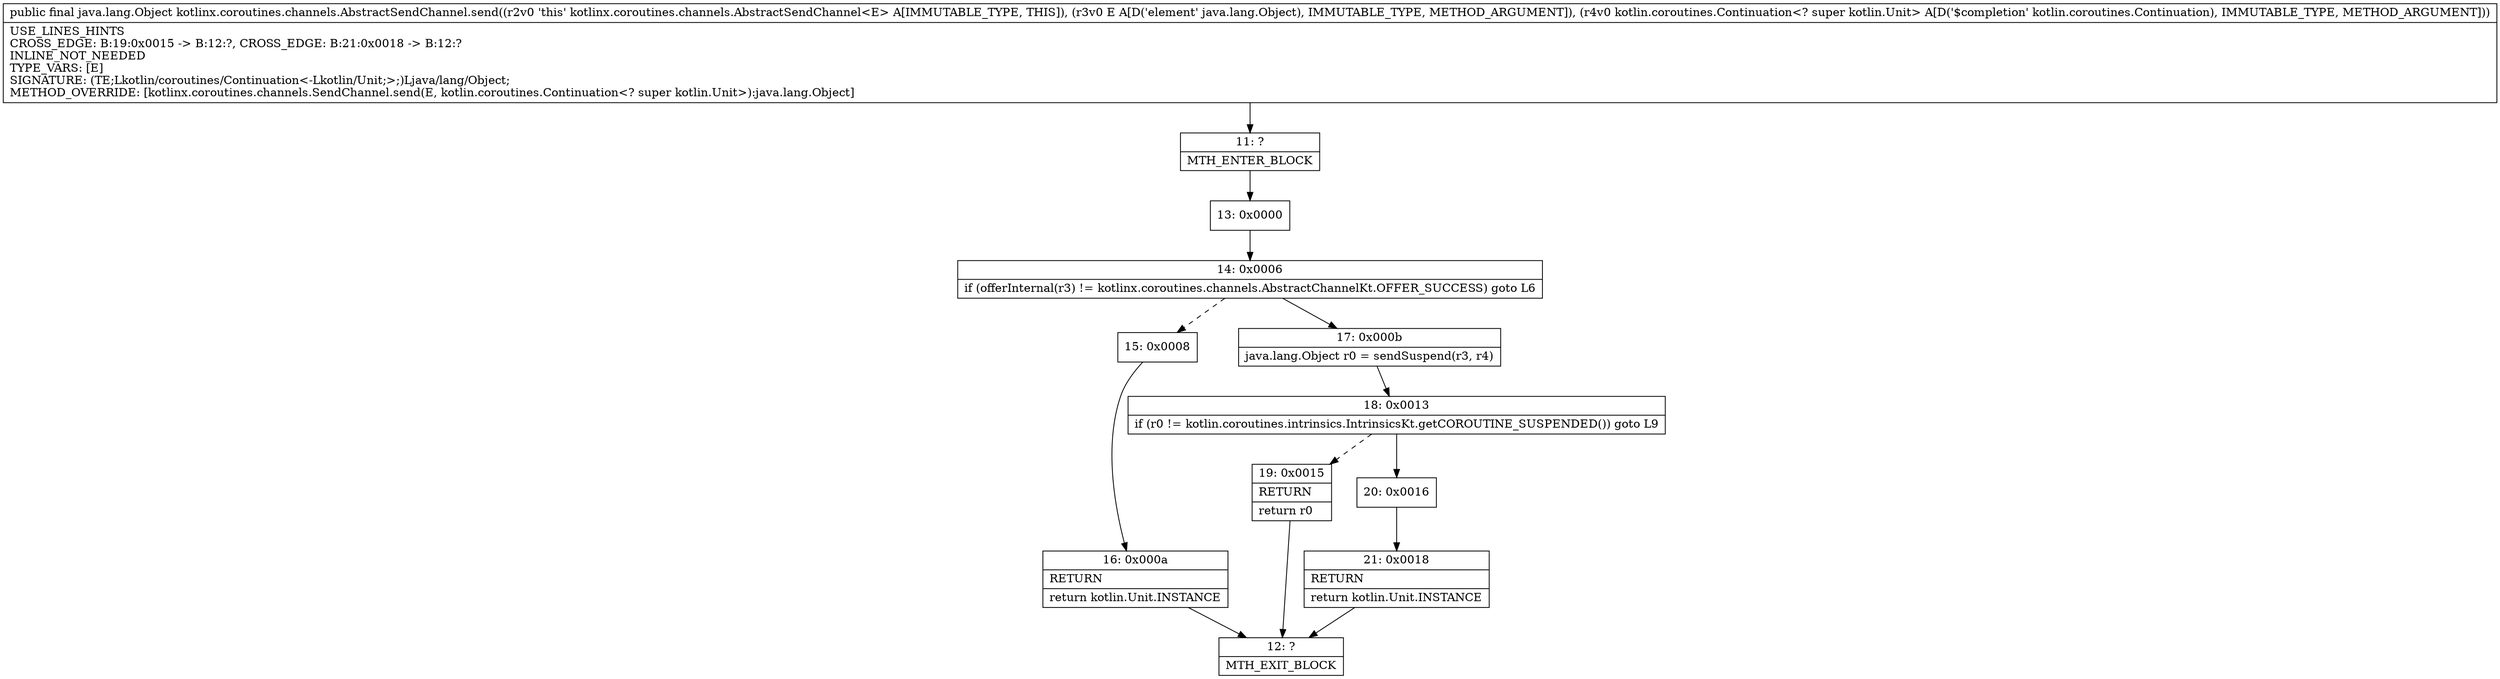 digraph "CFG forkotlinx.coroutines.channels.AbstractSendChannel.send(Ljava\/lang\/Object;Lkotlin\/coroutines\/Continuation;)Ljava\/lang\/Object;" {
Node_11 [shape=record,label="{11\:\ ?|MTH_ENTER_BLOCK\l}"];
Node_13 [shape=record,label="{13\:\ 0x0000}"];
Node_14 [shape=record,label="{14\:\ 0x0006|if (offerInternal(r3) != kotlinx.coroutines.channels.AbstractChannelKt.OFFER_SUCCESS) goto L6\l}"];
Node_15 [shape=record,label="{15\:\ 0x0008}"];
Node_16 [shape=record,label="{16\:\ 0x000a|RETURN\l|return kotlin.Unit.INSTANCE\l}"];
Node_12 [shape=record,label="{12\:\ ?|MTH_EXIT_BLOCK\l}"];
Node_17 [shape=record,label="{17\:\ 0x000b|java.lang.Object r0 = sendSuspend(r3, r4)\l}"];
Node_18 [shape=record,label="{18\:\ 0x0013|if (r0 != kotlin.coroutines.intrinsics.IntrinsicsKt.getCOROUTINE_SUSPENDED()) goto L9\l}"];
Node_19 [shape=record,label="{19\:\ 0x0015|RETURN\l|return r0\l}"];
Node_20 [shape=record,label="{20\:\ 0x0016}"];
Node_21 [shape=record,label="{21\:\ 0x0018|RETURN\l|return kotlin.Unit.INSTANCE\l}"];
MethodNode[shape=record,label="{public final java.lang.Object kotlinx.coroutines.channels.AbstractSendChannel.send((r2v0 'this' kotlinx.coroutines.channels.AbstractSendChannel\<E\> A[IMMUTABLE_TYPE, THIS]), (r3v0 E A[D('element' java.lang.Object), IMMUTABLE_TYPE, METHOD_ARGUMENT]), (r4v0 kotlin.coroutines.Continuation\<? super kotlin.Unit\> A[D('$completion' kotlin.coroutines.Continuation), IMMUTABLE_TYPE, METHOD_ARGUMENT]))  | USE_LINES_HINTS\lCROSS_EDGE: B:19:0x0015 \-\> B:12:?, CROSS_EDGE: B:21:0x0018 \-\> B:12:?\lINLINE_NOT_NEEDED\lTYPE_VARS: [E]\lSIGNATURE: (TE;Lkotlin\/coroutines\/Continuation\<\-Lkotlin\/Unit;\>;)Ljava\/lang\/Object;\lMETHOD_OVERRIDE: [kotlinx.coroutines.channels.SendChannel.send(E, kotlin.coroutines.Continuation\<? super kotlin.Unit\>):java.lang.Object]\l}"];
MethodNode -> Node_11;Node_11 -> Node_13;
Node_13 -> Node_14;
Node_14 -> Node_15[style=dashed];
Node_14 -> Node_17;
Node_15 -> Node_16;
Node_16 -> Node_12;
Node_17 -> Node_18;
Node_18 -> Node_19[style=dashed];
Node_18 -> Node_20;
Node_19 -> Node_12;
Node_20 -> Node_21;
Node_21 -> Node_12;
}

